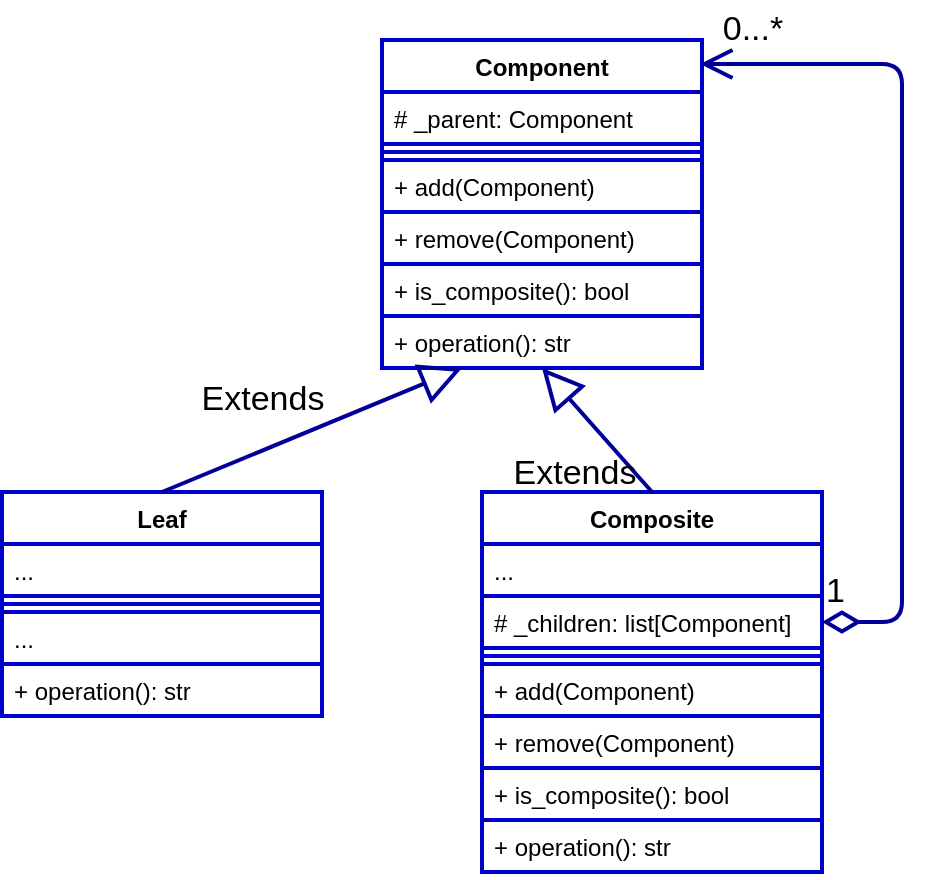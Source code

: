 <mxfile version="13.7.9" type="embed"><diagram id="peEPHI6oyDbV8H_SGMcx" name="Page-1"><mxGraphModel dx="1050" dy="388" grid="1" gridSize="10" guides="1" tooltips="1" connect="1" arrows="1" fold="1" page="1" pageScale="1" pageWidth="850" pageHeight="1100" background="#ffffff" math="0" shadow="0"><root><mxCell id="0"/><mxCell id="1" parent="0"/><mxCell id="2" value="Component" style="swimlane;fontStyle=1;align=center;verticalAlign=top;childLayout=stackLayout;horizontal=1;startSize=26;horizontalStack=0;resizeParent=1;resizeParentMax=0;resizeLast=0;collapsible=1;marginBottom=0;fontColor=#000000;strokeColor=#0000CC;strokeWidth=2;fillColor=#FFFFFF;" vertex="1" parent="1"><mxGeometry x="270" y="80" width="160" height="164" as="geometry"/></mxCell><mxCell id="3" value="# _parent: Component" style="text;align=left;verticalAlign=top;spacingLeft=4;spacingRight=4;overflow=hidden;rotatable=0;points=[[0,0.5],[1,0.5]];portConstraint=eastwest;fontColor=#000000;strokeColor=#0000CC;strokeWidth=2;fillColor=#FFFFFF;" vertex="1" parent="2"><mxGeometry y="26" width="160" height="26" as="geometry"/></mxCell><mxCell id="4" value="" style="line;strokeWidth=2;align=left;verticalAlign=middle;spacingTop=-1;spacingLeft=3;spacingRight=3;rotatable=0;labelPosition=right;points=[];portConstraint=eastwest;fontColor=#000000;strokeColor=#0000CC;fillColor=#FFFFFF;" vertex="1" parent="2"><mxGeometry y="52" width="160" height="8" as="geometry"/></mxCell><mxCell id="5" value="+ add(Component)" style="text;align=left;verticalAlign=top;spacingLeft=4;spacingRight=4;overflow=hidden;rotatable=0;points=[[0,0.5],[1,0.5]];portConstraint=eastwest;fontColor=#000000;strokeColor=#0000CC;strokeWidth=2;fillColor=#FFFFFF;" vertex="1" parent="2"><mxGeometry y="60" width="160" height="26" as="geometry"/></mxCell><mxCell id="6" value="+ remove(Component)" style="text;align=left;verticalAlign=top;spacingLeft=4;spacingRight=4;overflow=hidden;rotatable=0;points=[[0,0.5],[1,0.5]];portConstraint=eastwest;fontColor=#000000;strokeColor=#0000CC;strokeWidth=2;fillColor=#FFFFFF;" vertex="1" parent="2"><mxGeometry y="86" width="160" height="26" as="geometry"/></mxCell><mxCell id="7" value="+ is_composite(): bool" style="text;align=left;verticalAlign=top;spacingLeft=4;spacingRight=4;overflow=hidden;rotatable=0;points=[[0,0.5],[1,0.5]];portConstraint=eastwest;fontColor=#000000;strokeColor=#0000CC;strokeWidth=2;fillColor=#FFFFFF;" vertex="1" parent="2"><mxGeometry y="112" width="160" height="26" as="geometry"/></mxCell><mxCell id="11" value="+ operation(): str" style="text;align=left;verticalAlign=top;spacingLeft=4;spacingRight=4;overflow=hidden;rotatable=0;points=[[0,0.5],[1,0.5]];portConstraint=eastwest;fontColor=#000000;strokeColor=#0000CC;strokeWidth=2;fillColor=#FFFFFF;" vertex="1" parent="2"><mxGeometry y="138" width="160" height="26" as="geometry"/></mxCell><mxCell id="12" value="Leaf" style="swimlane;fontStyle=1;align=center;verticalAlign=top;childLayout=stackLayout;horizontal=1;startSize=26;horizontalStack=0;resizeParent=1;resizeParentMax=0;resizeLast=0;collapsible=1;marginBottom=0;fontColor=#000000;strokeColor=#0000CC;strokeWidth=2;fillColor=#FFFFFF;" vertex="1" parent="1"><mxGeometry x="80" y="306" width="160" height="112" as="geometry"/></mxCell><mxCell id="13" value="..." style="text;align=left;verticalAlign=top;spacingLeft=4;spacingRight=4;overflow=hidden;rotatable=0;points=[[0,0.5],[1,0.5]];portConstraint=eastwest;fontColor=#000000;strokeColor=#0000CC;strokeWidth=2;fillColor=#FFFFFF;" vertex="1" parent="12"><mxGeometry y="26" width="160" height="26" as="geometry"/></mxCell><mxCell id="14" value="" style="line;strokeWidth=2;align=left;verticalAlign=middle;spacingTop=-1;spacingLeft=3;spacingRight=3;rotatable=0;labelPosition=right;points=[];portConstraint=eastwest;fontColor=#000000;strokeColor=#0000CC;fillColor=#FFFFFF;" vertex="1" parent="12"><mxGeometry y="52" width="160" height="8" as="geometry"/></mxCell><mxCell id="19" value="..." style="text;align=left;verticalAlign=top;spacingLeft=4;spacingRight=4;overflow=hidden;rotatable=0;points=[[0,0.5],[1,0.5]];portConstraint=eastwest;fontColor=#000000;strokeColor=#0000CC;strokeWidth=2;fillColor=#FFFFFF;" vertex="1" parent="12"><mxGeometry y="60" width="160" height="26" as="geometry"/></mxCell><mxCell id="18" value="+ operation(): str" style="text;align=left;verticalAlign=top;spacingLeft=4;spacingRight=4;overflow=hidden;rotatable=0;points=[[0,0.5],[1,0.5]];portConstraint=eastwest;fontColor=#000000;strokeColor=#0000CC;strokeWidth=2;fillColor=#FFFFFF;" vertex="1" parent="12"><mxGeometry y="86" width="160" height="26" as="geometry"/></mxCell><mxCell id="20" value="Composite" style="swimlane;fontStyle=1;align=center;verticalAlign=top;childLayout=stackLayout;horizontal=1;startSize=26;horizontalStack=0;resizeParent=1;resizeParentMax=0;resizeLast=0;collapsible=1;marginBottom=0;fontColor=#000000;strokeColor=#0000CC;strokeWidth=2;fillColor=#FFFFFF;" vertex="1" parent="1"><mxGeometry x="320" y="306" width="170" height="190" as="geometry"/></mxCell><mxCell id="21" value="..." style="text;align=left;verticalAlign=top;spacingLeft=4;spacingRight=4;overflow=hidden;rotatable=0;points=[[0,0.5],[1,0.5]];portConstraint=eastwest;fontColor=#000000;strokeColor=#0000CC;strokeWidth=2;fillColor=#FFFFFF;" vertex="1" parent="20"><mxGeometry y="26" width="170" height="26" as="geometry"/></mxCell><mxCell id="27" value="# _children: list[Component]" style="text;align=left;verticalAlign=top;spacingLeft=4;spacingRight=4;overflow=hidden;rotatable=0;points=[[0,0.5],[1,0.5]];portConstraint=eastwest;fontColor=#000000;strokeColor=#0000CC;strokeWidth=2;fillColor=#FFFFFF;" vertex="1" parent="20"><mxGeometry y="52" width="170" height="26" as="geometry"/></mxCell><mxCell id="22" value="" style="line;strokeWidth=2;align=left;verticalAlign=middle;spacingTop=-1;spacingLeft=3;spacingRight=3;rotatable=0;labelPosition=right;points=[];portConstraint=eastwest;fontColor=#000000;strokeColor=#0000CC;fillColor=#FFFFFF;" vertex="1" parent="20"><mxGeometry y="78" width="170" height="8" as="geometry"/></mxCell><mxCell id="23" value="+ add(Component)" style="text;align=left;verticalAlign=top;spacingLeft=4;spacingRight=4;overflow=hidden;rotatable=0;points=[[0,0.5],[1,0.5]];portConstraint=eastwest;fontColor=#000000;strokeColor=#0000CC;strokeWidth=2;fillColor=#FFFFFF;" vertex="1" parent="20"><mxGeometry y="86" width="170" height="26" as="geometry"/></mxCell><mxCell id="24" value="+ remove(Component)" style="text;align=left;verticalAlign=top;spacingLeft=4;spacingRight=4;overflow=hidden;rotatable=0;points=[[0,0.5],[1,0.5]];portConstraint=eastwest;fontColor=#000000;strokeColor=#0000CC;strokeWidth=2;fillColor=#FFFFFF;" vertex="1" parent="20"><mxGeometry y="112" width="170" height="26" as="geometry"/></mxCell><mxCell id="25" value="+ is_composite(): bool" style="text;align=left;verticalAlign=top;spacingLeft=4;spacingRight=4;overflow=hidden;rotatable=0;points=[[0,0.5],[1,0.5]];portConstraint=eastwest;fontColor=#000000;strokeColor=#0000CC;strokeWidth=2;fillColor=#FFFFFF;" vertex="1" parent="20"><mxGeometry y="138" width="170" height="26" as="geometry"/></mxCell><mxCell id="26" value="+ operation(): str" style="text;align=left;verticalAlign=top;spacingLeft=4;spacingRight=4;overflow=hidden;rotatable=0;points=[[0,0.5],[1,0.5]];portConstraint=eastwest;fontColor=#000000;strokeColor=#0000CC;strokeWidth=2;fillColor=#FFFFFF;" vertex="1" parent="20"><mxGeometry y="164" width="170" height="26" as="geometry"/></mxCell><mxCell id="28" value="Extends" style="endArrow=block;endSize=16;endFill=0;html=1;exitX=0.5;exitY=0;exitDx=0;exitDy=0;strokeWidth=2;strokeColor=#000099;entryX=0.25;entryY=1;entryDx=0;entryDy=0;fontSize=17;fontColor=#000000;labelBackgroundColor=none;" edge="1" parent="1" source="12" target="2"><mxGeometry x="-0.214" y="23" width="160" relative="1" as="geometry"><mxPoint x="340" y="200" as="sourcePoint"/><mxPoint x="270" y="260" as="targetPoint"/><mxPoint as="offset"/></mxGeometry></mxCell><mxCell id="29" value="Extends" style="endArrow=block;endSize=16;endFill=0;html=1;exitX=0.5;exitY=0;exitDx=0;exitDy=0;strokeWidth=2;strokeColor=#000099;entryX=0.5;entryY=1;entryDx=0;entryDy=0;fontSize=17;fontColor=#000000;labelBackgroundColor=none;" edge="1" parent="1" source="20" target="2"><mxGeometry x="-0.214" y="23" width="160" relative="1" as="geometry"><mxPoint x="170" y="316" as="sourcePoint"/><mxPoint x="320" y="254" as="targetPoint"/><mxPoint as="offset"/></mxGeometry></mxCell><mxCell id="31" value="1" style="endArrow=open;html=1;endSize=12;startArrow=diamondThin;startSize=14;startFill=0;edgeStyle=orthogonalEdgeStyle;align=left;verticalAlign=bottom;labelBackgroundColor=none;strokeColor=#000099;strokeWidth=2;fontSize=17;fontColor=#000000;exitX=1;exitY=0.5;exitDx=0;exitDy=0;entryX=0.994;entryY=0.073;entryDx=0;entryDy=0;entryPerimeter=0;" edge="1" parent="1" source="27" target="2"><mxGeometry x="-1" y="3" relative="1" as="geometry"><mxPoint x="550" y="280" as="sourcePoint"/><mxPoint x="620" y="130" as="targetPoint"/><Array as="points"><mxPoint x="530" y="371"/><mxPoint x="530" y="92"/></Array></mxGeometry></mxCell><mxCell id="33" value="0...*" style="text;html=1;align=center;verticalAlign=middle;resizable=0;points=[];autosize=1;fontSize=17;fontColor=#000000;" vertex="1" parent="1"><mxGeometry x="430" y="60" width="50" height="30" as="geometry"/></mxCell></root></mxGraphModel></diagram></mxfile>